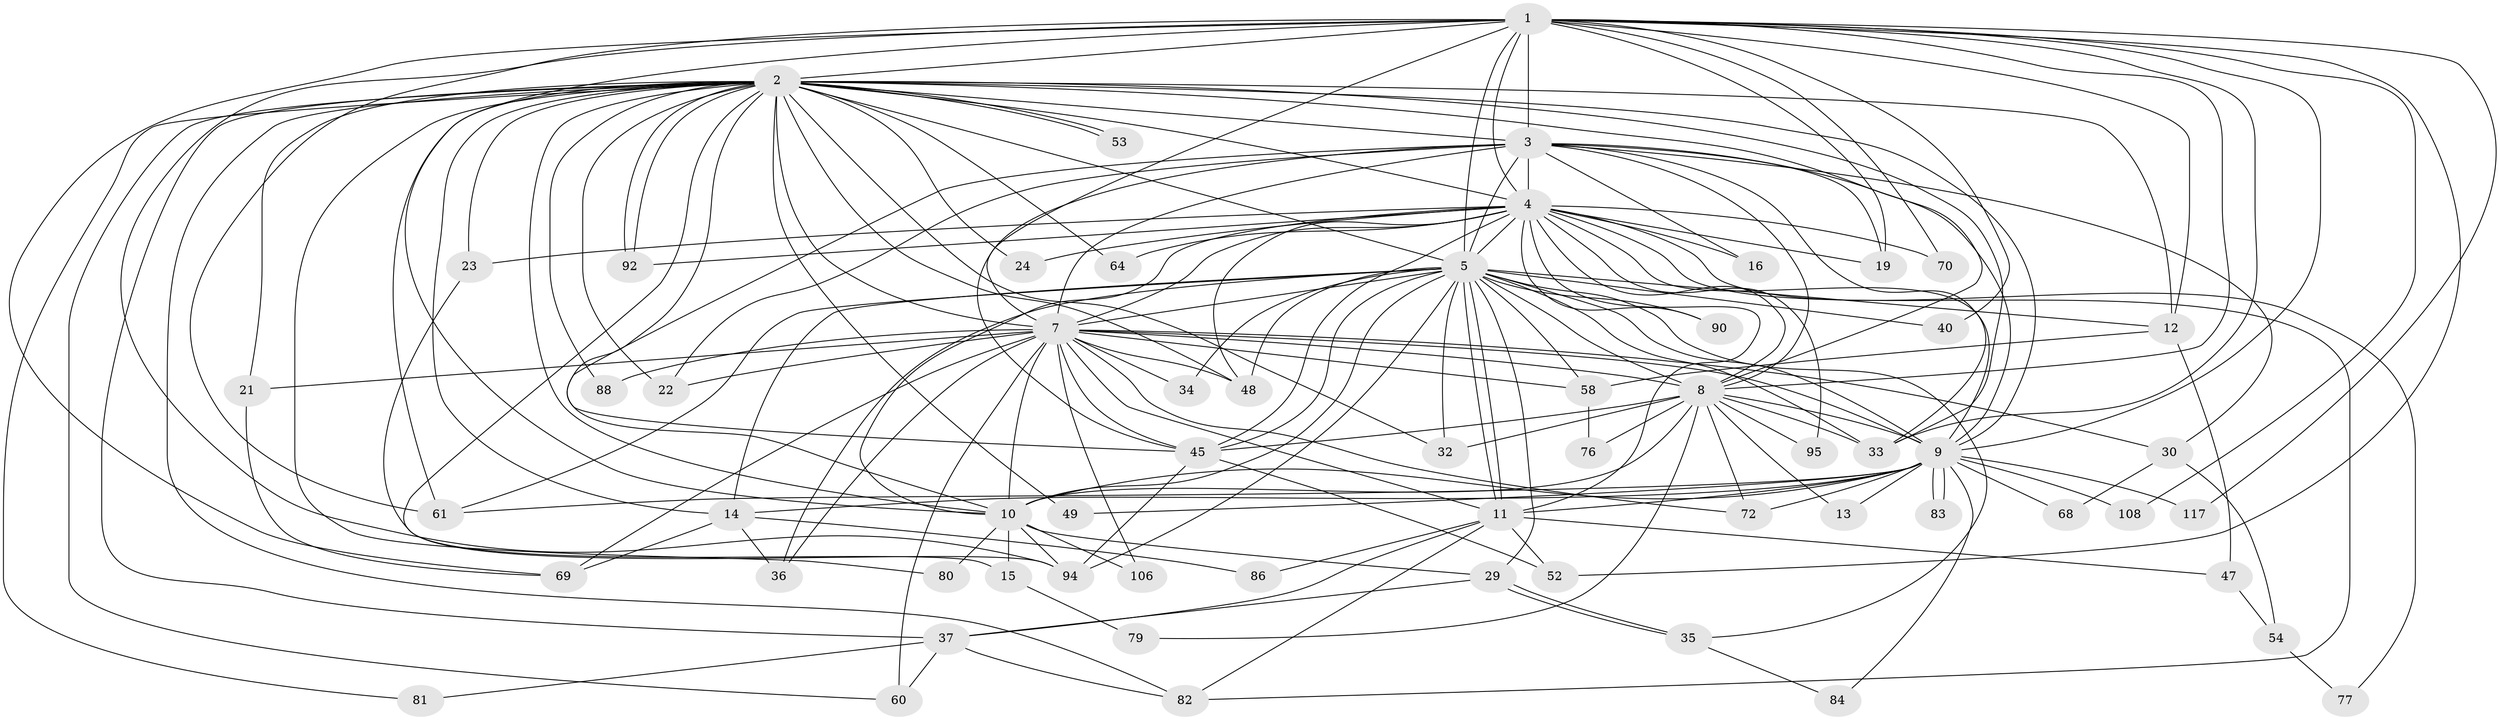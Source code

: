 // original degree distribution, {22: 0.008130081300813009, 34: 0.008130081300813009, 18: 0.008130081300813009, 25: 0.016260162601626018, 23: 0.008130081300813009, 17: 0.008130081300813009, 21: 0.008130081300813009, 28: 0.008130081300813009, 15: 0.008130081300813009, 7: 0.008130081300813009, 5: 0.024390243902439025, 2: 0.4878048780487805, 6: 0.024390243902439025, 3: 0.2764227642276423, 4: 0.08943089430894309, 8: 0.008130081300813009}
// Generated by graph-tools (version 1.1) at 2025/13/03/09/25 04:13:56]
// undirected, 61 vertices, 174 edges
graph export_dot {
graph [start="1"]
  node [color=gray90,style=filled];
  1 [super="+27"];
  2 [super="+56+25+91"];
  3 [super="+101+17"];
  4 [super="+38+26"];
  5 [super="+39+6+51+31+46"];
  7;
  8 [super="+55+89"];
  9 [super="+65+112"];
  10 [super="+20"];
  11 [super="+18+42+57"];
  12 [super="+28+109"];
  13;
  14 [super="+73+75"];
  15;
  16 [super="+67"];
  19 [super="+119"];
  21;
  22 [super="+41"];
  23;
  24;
  29;
  30;
  32 [super="+50"];
  33 [super="+78+71"];
  34;
  35;
  36;
  37 [super="+99+123"];
  40;
  45 [super="+62+107+104"];
  47;
  48 [super="+110"];
  49;
  52 [super="+96"];
  53;
  54;
  58 [super="+100"];
  60;
  61 [super="+116"];
  64;
  68;
  69 [super="+87"];
  70;
  72 [super="+120"];
  76;
  77;
  79;
  80;
  81;
  82 [super="+98"];
  83;
  84;
  86;
  88;
  90;
  92 [super="+93"];
  94 [super="+97"];
  95;
  106;
  108;
  117;
  1 -- 2;
  1 -- 3;
  1 -- 4;
  1 -- 5 [weight=3];
  1 -- 7;
  1 -- 8;
  1 -- 9;
  1 -- 10;
  1 -- 40;
  1 -- 70;
  1 -- 108;
  1 -- 117;
  1 -- 12;
  1 -- 52;
  1 -- 69;
  1 -- 33;
  1 -- 61;
  1 -- 19;
  1 -- 94;
  2 -- 3;
  2 -- 4 [weight=2];
  2 -- 5 [weight=3];
  2 -- 7;
  2 -- 8;
  2 -- 9;
  2 -- 10;
  2 -- 12;
  2 -- 14;
  2 -- 15;
  2 -- 21;
  2 -- 23;
  2 -- 24;
  2 -- 32;
  2 -- 45;
  2 -- 48;
  2 -- 49;
  2 -- 53;
  2 -- 53;
  2 -- 60;
  2 -- 64;
  2 -- 80;
  2 -- 81;
  2 -- 88;
  2 -- 92;
  2 -- 92;
  2 -- 37;
  2 -- 33;
  2 -- 61;
  2 -- 82;
  2 -- 22;
  3 -- 4 [weight=3];
  3 -- 5 [weight=2];
  3 -- 7;
  3 -- 8 [weight=2];
  3 -- 9;
  3 -- 10 [weight=2];
  3 -- 16;
  3 -- 19;
  3 -- 30;
  3 -- 33;
  3 -- 45;
  3 -- 22;
  4 -- 5 [weight=3];
  4 -- 7;
  4 -- 8;
  4 -- 9;
  4 -- 10;
  4 -- 16 [weight=2];
  4 -- 19;
  4 -- 23;
  4 -- 24;
  4 -- 48;
  4 -- 64;
  4 -- 70;
  4 -- 77;
  4 -- 82;
  4 -- 95;
  4 -- 45;
  4 -- 11 [weight=2];
  4 -- 92;
  4 -- 90;
  5 -- 7 [weight=3];
  5 -- 8 [weight=3];
  5 -- 9 [weight=4];
  5 -- 10 [weight=3];
  5 -- 11 [weight=3];
  5 -- 11;
  5 -- 32;
  5 -- 45;
  5 -- 61;
  5 -- 90;
  5 -- 35;
  5 -- 12 [weight=2];
  5 -- 48;
  5 -- 14;
  5 -- 29;
  5 -- 58;
  5 -- 36;
  5 -- 94;
  5 -- 34;
  5 -- 40 [weight=2];
  5 -- 33;
  7 -- 8;
  7 -- 9;
  7 -- 10 [weight=2];
  7 -- 21;
  7 -- 22;
  7 -- 30;
  7 -- 34;
  7 -- 36;
  7 -- 58;
  7 -- 60;
  7 -- 69;
  7 -- 72;
  7 -- 88;
  7 -- 106;
  7 -- 45;
  7 -- 11;
  7 -- 48;
  8 -- 9 [weight=4];
  8 -- 10;
  8 -- 13;
  8 -- 33;
  8 -- 72;
  8 -- 76;
  8 -- 79;
  8 -- 95;
  8 -- 32;
  8 -- 45;
  9 -- 10;
  9 -- 13;
  9 -- 14 [weight=2];
  9 -- 49;
  9 -- 61;
  9 -- 68;
  9 -- 83;
  9 -- 83;
  9 -- 84;
  9 -- 108;
  9 -- 117;
  9 -- 72;
  9 -- 11 [weight=2];
  10 -- 15;
  10 -- 29;
  10 -- 94;
  10 -- 106;
  10 -- 80;
  11 -- 37;
  11 -- 86;
  11 -- 52;
  11 -- 47;
  11 -- 82;
  12 -- 47;
  12 -- 58;
  14 -- 36;
  14 -- 86;
  14 -- 69;
  15 -- 79;
  21 -- 69;
  23 -- 94;
  29 -- 35;
  29 -- 35;
  29 -- 37;
  30 -- 54;
  30 -- 68;
  35 -- 84;
  37 -- 81;
  37 -- 60;
  37 -- 82;
  45 -- 52;
  45 -- 94;
  47 -- 54;
  54 -- 77;
  58 -- 76;
}
